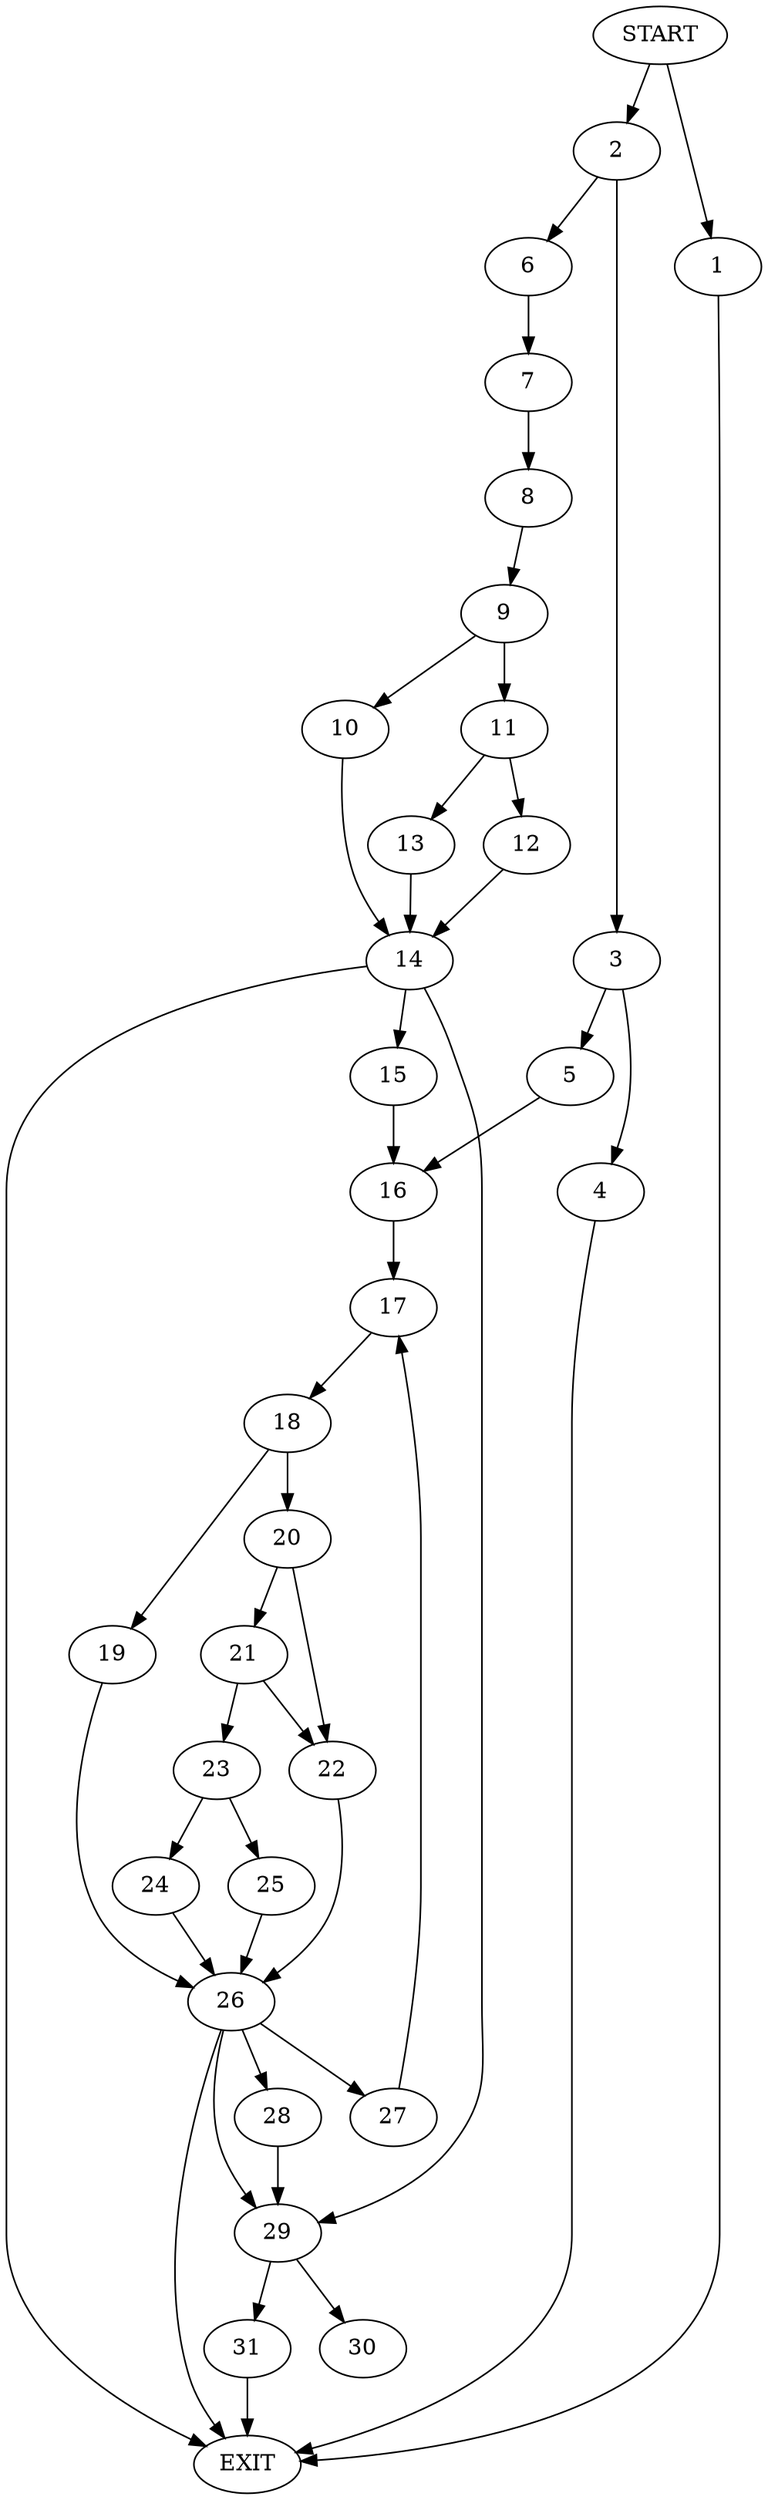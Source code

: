 digraph { 
0 [label="START"];
1;
2;
3;
4;
5;
6;
7;
8;
9;
10;
11;
12;
13;
14;
15;
16;
17;
18;
19;
20;
21;
22;
23;
24;
25;
26;
27;
28;
29;
30;
31;
32[label="EXIT"];
0 -> 1;
0 -> 2;
1 -> 32;
2 -> 3;
2 -> 6;
3 -> 4;
3 -> 5;
4 -> 32;
5 -> 16;
6 -> 7;
7 -> 8;
8 -> 9;
9 -> 10;
9 -> 11;
10 -> 14;
11 -> 12;
11 -> 13;
12 -> 14;
13 -> 14;
14 -> 32;
14 -> 15;
14:s2 -> 29;
15 -> 16;
16 -> 17;
17 -> 18;
18 -> 19;
18 -> 20;
19 -> 26;
20 -> 22;
20 -> 21;
21 -> 22;
21 -> 23;
22 -> 26;
23 -> 24;
23 -> 25;
24 -> 26;
25 -> 26;
26 -> 32;
26 -> 27;
26:s2 -> 28;
26:s3 -> 29;
27 -> 17;
28 -> 29;
29 -> 30;
29 -> 31;
31 -> 32;
}